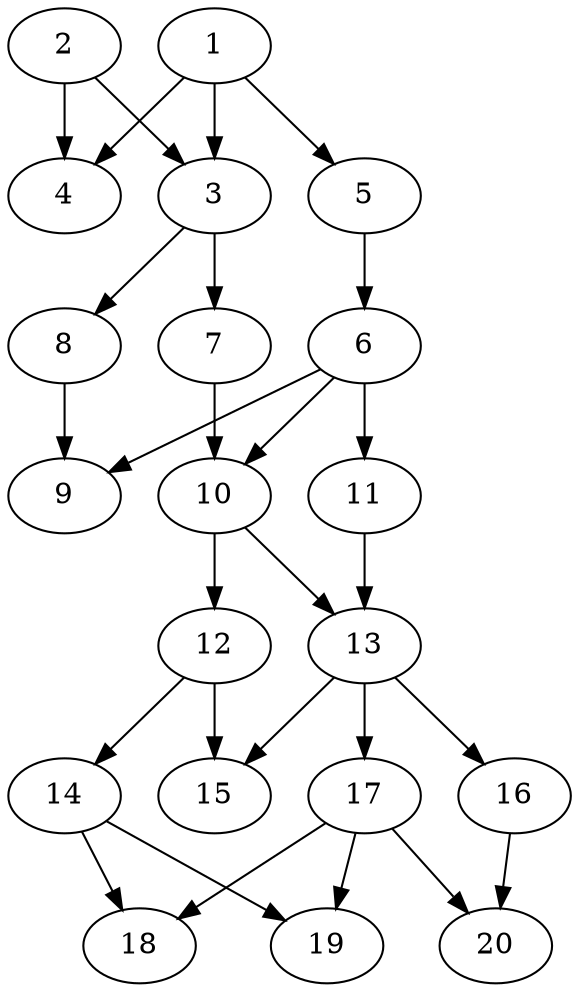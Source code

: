 // DAG automatically generated by daggen at Sat Jul 27 15:35:52 2019
// ./daggen --dot -n 20 --ccr 0.3 --fat 0.4 --regular 0.5 --density 0.6 --mindata 5242880 --maxdata 52428800 
digraph G {
  1 [size="170243413", alpha="0.04", expect_size="51073024"] 
  1 -> 3 [size ="51073024"]
  1 -> 4 [size ="51073024"]
  1 -> 5 [size ="51073024"]
  2 [size="84531200", alpha="0.12", expect_size="25359360"] 
  2 -> 3 [size ="25359360"]
  2 -> 4 [size ="25359360"]
  3 [size="37782187", alpha="0.12", expect_size="11334656"] 
  3 -> 7 [size ="11334656"]
  3 -> 8 [size ="11334656"]
  4 [size="74919253", alpha="0.11", expect_size="22475776"] 
  5 [size="128225280", alpha="0.10", expect_size="38467584"] 
  5 -> 6 [size ="38467584"]
  6 [size="25518080", alpha="0.11", expect_size="7655424"] 
  6 -> 9 [size ="7655424"]
  6 -> 10 [size ="7655424"]
  6 -> 11 [size ="7655424"]
  7 [size="131423573", alpha="0.05", expect_size="39427072"] 
  7 -> 10 [size ="39427072"]
  8 [size="151852373", alpha="0.07", expect_size="45555712"] 
  8 -> 9 [size ="45555712"]
  9 [size="21480107", alpha="0.17", expect_size="6444032"] 
  10 [size="124883627", alpha="0.15", expect_size="37465088"] 
  10 -> 12 [size ="37465088"]
  10 -> 13 [size ="37465088"]
  11 [size="109837653", alpha="0.13", expect_size="32951296"] 
  11 -> 13 [size ="32951296"]
  12 [size="139294720", alpha="0.19", expect_size="41788416"] 
  12 -> 14 [size ="41788416"]
  12 -> 15 [size ="41788416"]
  13 [size="79571627", alpha="0.12", expect_size="23871488"] 
  13 -> 15 [size ="23871488"]
  13 -> 16 [size ="23871488"]
  13 -> 17 [size ="23871488"]
  14 [size="19042987", alpha="0.03", expect_size="5712896"] 
  14 -> 18 [size ="5712896"]
  14 -> 19 [size ="5712896"]
  15 [size="106038613", alpha="0.17", expect_size="31811584"] 
  16 [size="29108907", alpha="0.10", expect_size="8732672"] 
  16 -> 20 [size ="8732672"]
  17 [size="115490133", alpha="0.10", expect_size="34647040"] 
  17 -> 18 [size ="34647040"]
  17 -> 19 [size ="34647040"]
  17 -> 20 [size ="34647040"]
  18 [size="154818560", alpha="0.12", expect_size="46445568"] 
  19 [size="55418880", alpha="0.07", expect_size="16625664"] 
  20 [size="35181227", alpha="0.08", expect_size="10554368"] 
}
